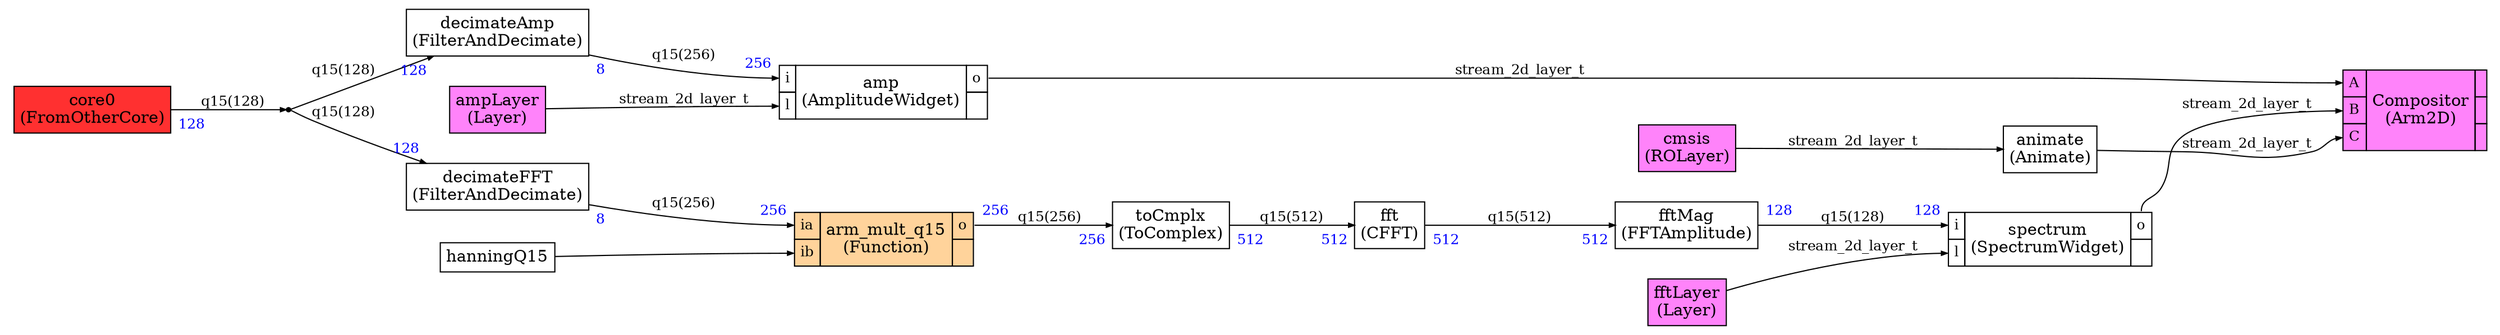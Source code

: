 



digraph structs {
    bgcolor = "white"
    node [shape=plaintext,color="black",fontcolor="black",fontname="Times-Roman"]
    rankdir=LR
    edge [arrowsize="0.5",color="black",fontcolor="black",fontname="Times-Roman"]



Compositor [label=<
<TABLE color="black" bgcolor="orchid1" BORDER="0" CELLBORDER="1" CELLSPACING="0" CELLPADDING="4">
  <TR>
    <TD PORT="A"><FONT POINT-SIZE="12.0" COLOR="black">A</FONT></TD>
    <TD ALIGN="CENTER" ROWSPAN="3"><FONT COLOR="black" POINT-SIZE="14.0">Compositor<BR/>(Arm2D)</FONT></TD>
    <TD></TD>
  </TR>
<TR>
<TD PORT="B"><FONT POINT-SIZE="12.0" COLOR="black">B</FONT></TD>

 
<TD></TD></TR><TR>
<TD PORT="C"><FONT POINT-SIZE="12.0" COLOR="black">C</FONT></TD>

 
<TD></TD></TR>

</TABLE>>];


amp [label=<
<TABLE color="black" bgcolor="None" BORDER="0" CELLBORDER="1" CELLSPACING="0" CELLPADDING="4">
  <TR>
    <TD PORT="i"><FONT POINT-SIZE="12.0" COLOR="black">i</FONT></TD>
    <TD ALIGN="CENTER" ROWSPAN="2"><FONT COLOR="black" POINT-SIZE="14.0">amp<BR/>(AmplitudeWidget)</FONT></TD>
    <TD PORT="o"><FONT POINT-SIZE="12.0" COLOR="black">o</FONT></TD>
  </TR>
<TR>
<TD PORT="l"><FONT POINT-SIZE="12.0" COLOR="black">l</FONT></TD>

 
<TD></TD></TR>

</TABLE>>];

ampLayer [label=<
<TABLE color="black" bgcolor="orchid1" BORDER="0" CELLBORDER="1" CELLSPACING="0" CELLPADDING="4">
  <TR>
    <TD ALIGN="CENTER" PORT="i"><FONT COLOR="black" POINT-SIZE="14.0">ampLayer<BR/>(Layer)</FONT></TD>
  </TR>
</TABLE>>];

animate [label=<
<TABLE color="black" bgcolor="None" BORDER="0" CELLBORDER="1" CELLSPACING="0" CELLPADDING="4">
  <TR>
    <TD ALIGN="CENTER" PORT="i"><FONT COLOR="black" POINT-SIZE="14.0">animate<BR/>(Animate)</FONT></TD>
  </TR>
</TABLE>>];


arm_mult_q151 [label=<
<TABLE color="black" bgcolor="burlywood1" BORDER="0" CELLBORDER="1" CELLSPACING="0" CELLPADDING="4">
  <TR>
    <TD PORT="ia"><FONT POINT-SIZE="12.0" COLOR="black">ia</FONT></TD>
    <TD ALIGN="CENTER" ROWSPAN="2"><FONT COLOR="black" POINT-SIZE="14.0">arm_mult_q15<BR/>(Function)</FONT></TD>
    <TD PORT="o"><FONT POINT-SIZE="12.0" COLOR="black">o</FONT></TD>
  </TR>
<TR>
<TD PORT="ib"><FONT POINT-SIZE="12.0" COLOR="black">ib</FONT></TD>

 
<TD></TD></TR>

</TABLE>>];

cmsis [label=<
<TABLE color="black" bgcolor="orchid1" BORDER="0" CELLBORDER="1" CELLSPACING="0" CELLPADDING="4">
  <TR>
    <TD ALIGN="CENTER" PORT="i"><FONT COLOR="black" POINT-SIZE="14.0">cmsis<BR/>(ROLayer)</FONT></TD>
  </TR>
</TABLE>>];

core0 [label=<
<TABLE color="black" bgcolor="firebrick1" BORDER="0" CELLBORDER="1" CELLSPACING="0" CELLPADDING="4">
  <TR>
    <TD ALIGN="CENTER" PORT="i"><FONT COLOR="black" POINT-SIZE="14.0">core0<BR/>(FromOtherCore)</FONT></TD>
  </TR>
</TABLE>>];

decimateAmp [label=<
<TABLE color="black" bgcolor="None" BORDER="0" CELLBORDER="1" CELLSPACING="0" CELLPADDING="4">
  <TR>
    <TD ALIGN="CENTER" PORT="i"><FONT COLOR="black" POINT-SIZE="14.0">decimateAmp<BR/>(FilterAndDecimate)</FONT></TD>
  </TR>
</TABLE>>];

decimateFFT [label=<
<TABLE color="black" bgcolor="None" BORDER="0" CELLBORDER="1" CELLSPACING="0" CELLPADDING="4">
  <TR>
    <TD ALIGN="CENTER" PORT="i"><FONT COLOR="black" POINT-SIZE="14.0">decimateFFT<BR/>(FilterAndDecimate)</FONT></TD>
  </TR>
</TABLE>>];

dup0 [shape=point,label="dup0"]

fft [label=<
<TABLE color="black" bgcolor="None" BORDER="0" CELLBORDER="1" CELLSPACING="0" CELLPADDING="4">
  <TR>
    <TD ALIGN="CENTER" PORT="i"><FONT COLOR="black" POINT-SIZE="14.0">fft<BR/>(CFFT)</FONT></TD>
  </TR>
</TABLE>>];

fftLayer [label=<
<TABLE color="black" bgcolor="orchid1" BORDER="0" CELLBORDER="1" CELLSPACING="0" CELLPADDING="4">
  <TR>
    <TD ALIGN="CENTER" PORT="i"><FONT COLOR="black" POINT-SIZE="14.0">fftLayer<BR/>(Layer)</FONT></TD>
  </TR>
</TABLE>>];

fftMag [label=<
<TABLE color="black" bgcolor="None" BORDER="0" CELLBORDER="1" CELLSPACING="0" CELLPADDING="4">
  <TR>
    <TD ALIGN="CENTER" PORT="i"><FONT COLOR="black" POINT-SIZE="14.0">fftMag<BR/>(FFTAmplitude)</FONT></TD>
  </TR>
</TABLE>>];


spectrum [label=<
<TABLE color="black" bgcolor="None" BORDER="0" CELLBORDER="1" CELLSPACING="0" CELLPADDING="4">
  <TR>
    <TD PORT="i"><FONT POINT-SIZE="12.0" COLOR="black">i</FONT></TD>
    <TD ALIGN="CENTER" ROWSPAN="2"><FONT COLOR="black" POINT-SIZE="14.0">spectrum<BR/>(SpectrumWidget)</FONT></TD>
    <TD PORT="o"><FONT POINT-SIZE="12.0" COLOR="black">o</FONT></TD>
  </TR>
<TR>
<TD PORT="l"><FONT POINT-SIZE="12.0" COLOR="black">l</FONT></TD>

 
<TD></TD></TR>

</TABLE>>];

toCmplx [label=<
<TABLE color="black" bgcolor="None" BORDER="0" CELLBORDER="1" CELLSPACING="0" CELLPADDING="4">
  <TR>
    <TD ALIGN="CENTER" PORT="i"><FONT COLOR="black" POINT-SIZE="14.0">toCmplx<BR/>(ToComplex)</FONT></TD>
  </TR>
</TABLE>>];



decimateAmp:i -> amp:i [style="solid",color="black",fontsize="12.0",fontcolor="black",label=<q15(256)>
,headlabel=<<TABLE BORDER="0" CELLPADDING="4"><TR><TD><FONT COLOR="blue" POINT-SIZE="12.0" >256</FONT>
</TD></TR></TABLE>>
,taillabel=<<TABLE BORDER="0" CELLPADDING="4"><TR><TD><FONT COLOR="blue" POINT-SIZE="12.0" >8</FONT>
</TD></TR></TABLE>>]

decimateFFT:i -> arm_mult_q151:ia [style="solid",color="black",fontsize="12.0",fontcolor="black",label=<q15(256)>
,headlabel=<<TABLE BORDER="0" CELLPADDING="4"><TR><TD><FONT COLOR="blue" POINT-SIZE="12.0" >256</FONT>
</TD></TR></TABLE>>
,taillabel=<<TABLE BORDER="0" CELLPADDING="4"><TR><TD><FONT COLOR="blue" POINT-SIZE="12.0" >8</FONT>
</TD></TR></TABLE>>]

arm_mult_q151:o -> toCmplx:i [style="solid",color="black",fontsize="12.0",fontcolor="black",label=<q15(256)>
,headlabel=<<TABLE BORDER="0" CELLPADDING="4"><TR><TD><FONT COLOR="blue" POINT-SIZE="12.0" >256</FONT>
</TD></TR></TABLE>>
,taillabel=<<TABLE BORDER="0" CELLPADDING="4"><TR><TD><FONT COLOR="blue" POINT-SIZE="12.0" >256</FONT>
</TD></TR></TABLE>>]

toCmplx:i -> fft:i [style="solid",color="black",fontsize="12.0",fontcolor="black",label=<q15(512)>
,headlabel=<<TABLE BORDER="0" CELLPADDING="4"><TR><TD><FONT COLOR="blue" POINT-SIZE="12.0" >512</FONT>
</TD></TR></TABLE>>
,taillabel=<<TABLE BORDER="0" CELLPADDING="4"><TR><TD><FONT COLOR="blue" POINT-SIZE="12.0" >512</FONT>
</TD></TR></TABLE>>]

fft:i -> fftMag:i [style="solid",color="black",fontsize="12.0",fontcolor="black",label=<q15(512)>
,headlabel=<<TABLE BORDER="0" CELLPADDING="4"><TR><TD><FONT COLOR="blue" POINT-SIZE="12.0" >512</FONT>
</TD></TR></TABLE>>
,taillabel=<<TABLE BORDER="0" CELLPADDING="4"><TR><TD><FONT COLOR="blue" POINT-SIZE="12.0" >512</FONT>
</TD></TR></TABLE>>]

fftMag:i -> spectrum:i [style="solid",color="black",fontsize="12.0",fontcolor="black",label=<q15(128)>
,headlabel=<<TABLE BORDER="0" CELLPADDING="4"><TR><TD><FONT COLOR="blue" POINT-SIZE="12.0" >128</FONT>
</TD></TR></TABLE>>
,taillabel=<<TABLE BORDER="0" CELLPADDING="4"><TR><TD><FONT COLOR="blue" POINT-SIZE="12.0" >128</FONT>
</TD></TR></TABLE>>]

ampLayer:i -> amp:l [style="solid",color="black",fontsize="12.0",fontcolor="black",label=<stream_2d_layer_t>

]

fftLayer:i -> spectrum:l [style="solid",color="black",fontsize="12.0",fontcolor="black",label=<stream_2d_layer_t>

]

cmsis:i -> animate:i [style="solid",color="black",fontsize="12.0",fontcolor="black",label=<stream_2d_layer_t>

]

amp:o -> Compositor:A [style="solid",color="black",fontsize="12.0",fontcolor="black",label=<stream_2d_layer_t>

]

spectrum:o -> Compositor:B [style="solid",color="black",fontsize="12.0",fontcolor="black",label=<stream_2d_layer_t>

]

animate:i -> Compositor:C [style="solid",color="black",fontsize="12.0",fontcolor="black",label=<stream_2d_layer_t>

]

core0:i ->  
dup0 [style="solid",color="black",fontsize="12.0",fontcolor="black",label=<q15(128)>

,taillabel=<<TABLE BORDER="0" CELLPADDING="4"><TR><TD><FONT COLOR="blue" POINT-SIZE="12.0" >128</FONT>
</TD></TR></TABLE>>]

 
dup0 -> decimateAmp:i [style="solid",color="black",fontsize="12.0",fontcolor="black",label=<q15(128)>
,headlabel=<<TABLE BORDER="0" CELLPADDING="4"><TR><TD><FONT COLOR="blue" POINT-SIZE="12.0" >128</FONT>
</TD></TR></TABLE>>
]

 
dup0 -> decimateFFT:i [style="solid",color="black",fontsize="12.0",fontcolor="black",label=<q15(128)>
,headlabel=<<TABLE BORDER="0" CELLPADDING="4"><TR><TD><FONT COLOR="blue" POINT-SIZE="12.0" >128</FONT>
</TD></TR></TABLE>>
]

hanningQ15 [label=<
<TABLE color="black" bgcolor="none" BORDER="0" CELLBORDER="1" CELLSPACING="0" CELLPADDING="4">
  <TR>
    <TD ALIGN="CENTER" PORT="i"><FONT COLOR="black" POINT-SIZE="14.0">hanningQ15</FONT></TD>
  </TR>
</TABLE>>];

hanningQ15:i -> arm_mult_q151:ib
 [style="solid",color="black"]
}
